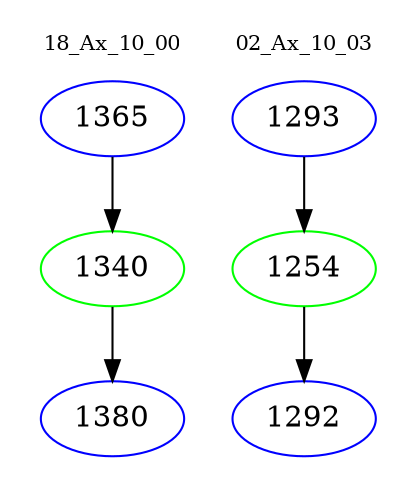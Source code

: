 digraph{
subgraph cluster_0 {
color = white
label = "18_Ax_10_00";
fontsize=10;
T0_1365 [label="1365", color="blue"]
T0_1365 -> T0_1340 [color="black"]
T0_1340 [label="1340", color="green"]
T0_1340 -> T0_1380 [color="black"]
T0_1380 [label="1380", color="blue"]
}
subgraph cluster_1 {
color = white
label = "02_Ax_10_03";
fontsize=10;
T1_1293 [label="1293", color="blue"]
T1_1293 -> T1_1254 [color="black"]
T1_1254 [label="1254", color="green"]
T1_1254 -> T1_1292 [color="black"]
T1_1292 [label="1292", color="blue"]
}
}
